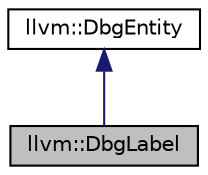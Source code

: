 digraph "llvm::DbgLabel"
{
 // LATEX_PDF_SIZE
  bgcolor="transparent";
  edge [fontname="Helvetica",fontsize="10",labelfontname="Helvetica",labelfontsize="10"];
  node [fontname="Helvetica",fontsize="10",shape=record];
  Node1 [label="llvm::DbgLabel",height=0.2,width=0.4,color="black", fillcolor="grey75", style="filled", fontcolor="black",tooltip="This class is used to track label information."];
  Node2 -> Node1 [dir="back",color="midnightblue",fontsize="10",style="solid",fontname="Helvetica"];
  Node2 [label="llvm::DbgEntity",height=0.2,width=0.4,color="black",URL="$classllvm_1_1DbgEntity.html",tooltip="This class is defined as the common parent of DbgVariable and DbgLabel such that it could levarage po..."];
}
